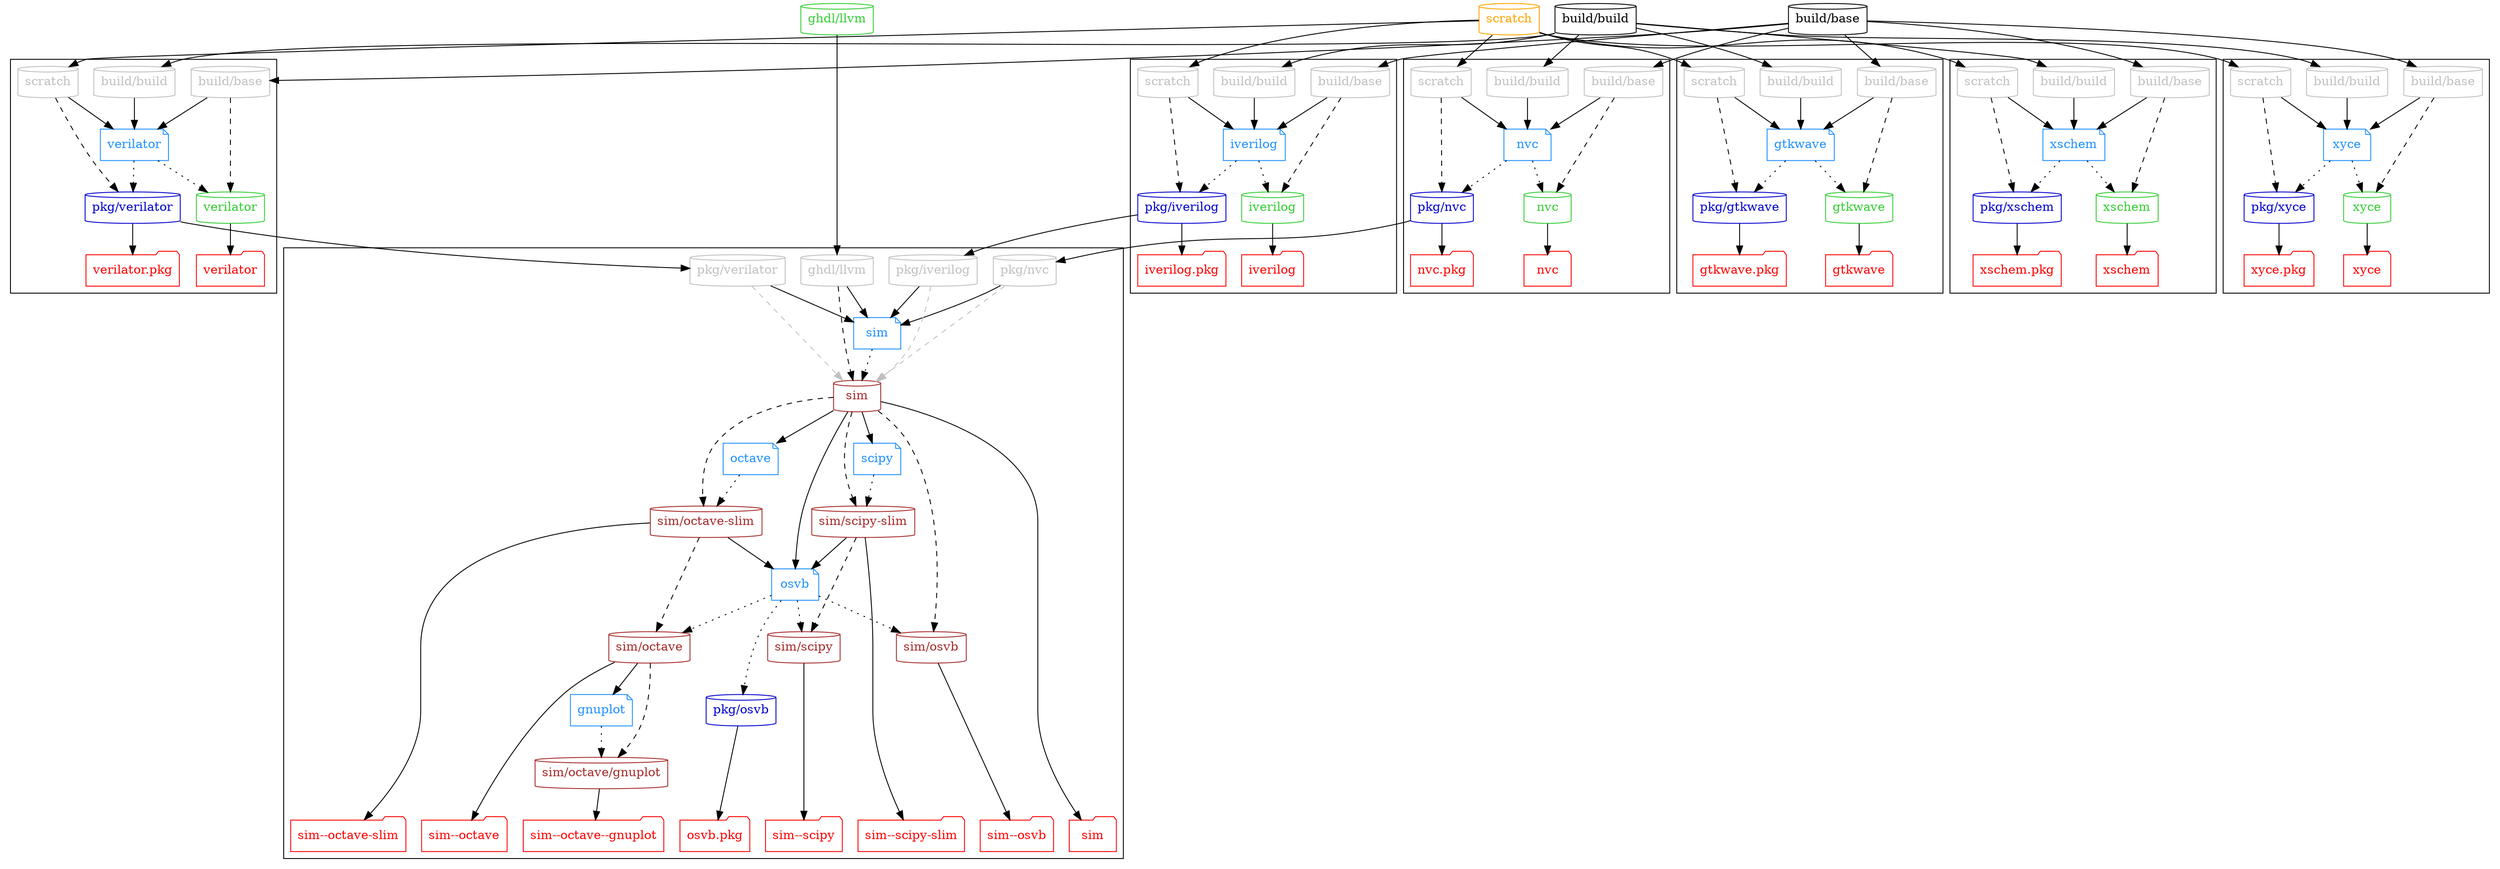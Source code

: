 # Authors:
#   Unai Martinez-Corral
#     <umartinezcorral@antmicro.com>
#     <unai.martinezcorral@ehu.eus>
#
# Copyright Unai Martinez-Corral
#
# Licensed under the Apache License, Version 2.0 (the "License");
# you may not use this file except in compliance with the License.
# You may obtain a copy of the License at
#
#     http://www.apache.org/licenses/LICENSE-2.0
#
# Unless required by applicable law or agreed to in writing, software
# distributed under the License is distributed on an "AS IS" BASIS,
# WITHOUT WARRANTIES OR CONDITIONS OF ANY KIND, either express or implied.
# See the License for the specific language governing permissions and
# limitations under the License.
#
# SPDX-License-Identifier: Apache-2.0

digraph G {

  #splines=polyline; #curved
  newrank=true;

  # Dockerfiles

  { node [shape=note, color=dodgerblue, fontcolor=dodgerblue]
    d_gtkwave   [label="gtkwave"];
    d_iverilog  [label="iverilog"];
    d_nvc       [label="nvc"];
    d_verilator [label="verilator"];
    d_sim       [label="sim"];
    d_octave    [label="octave"];
    d_gnuplot   [label="gnuplot"];
    d_scipy     [label="scipy"];
    d_osvb      [label="osvb"];
    d_xschem    [label="xschem"];
    d_xyce      [label="xyce"];
  }

  # Images

  { node [shape=cylinder]
    "build/build"
    "build/base"
    { node [color=limegreen, fontcolor=limegreen]
      "ghdl/llvm"
      "gtkwave"
      "iverilog"
      "nvc"
      "verilator"
      "xschem"
      "xyce"
    }
    { node [color=mediumblue, fontcolor=mediumblue]
      "pkg/gtkwave"
      "pkg/iverilog"
      "pkg/nvc"
      "pkg/verilator"
      "pkg/osvb"
      "pkg/xschem"
      "pkg/xyce"
    }
    { node [color=brown, fontcolor=brown]
      "sim"
      "sim/scipy-slim"
      "sim/scipy"
      "sim/octave-slim"
      "sim/octave"
      "sim/octave/gnuplot"
      "sim/osvb"
    }
  }

  # External images

  { node [shape=cylinder, color=orange, fontcolor=orange]
    "scratch"
  }

  { rank=same
    "build/build"
    "build/base"
    "scratch"
    "ghdl/llvm"
  }

  # Workflows

  subgraph cluster_gtkwave {
    { rank=same
      node [shape=cylinder, color=grey, fontcolor=grey]
      "p_gtkwave_build/build" [label="build/build"]
      "p_gtkwave_build/base" [label="build/base"]
      "p_gtkwave_scratch" [label="scratch"]
    }

    d_gtkwave -> {
      "gtkwave"
      "pkg/gtkwave"
     } [style=dotted];

    "t_gtkwave" [shape=folder, color=red, fontcolor=red, label="gtkwave"];
    "t_pkg/gtkwave" [shape=folder, color=red, fontcolor=red, label="gtkwave.pkg"];

    "gtkwave" -> "t_gtkwave";
    "pkg/gtkwave" -> "t_pkg/gtkwave";
  }

  subgraph cluster_iverilog {
    { rank=same
      node [shape=cylinder, color=grey, fontcolor=grey]
      "p_iverilog_build/build" [label="build/build"]
      "p_iverilog_build/base" [label="build/base"]
      "p_iverilog_scratch" [label="scratch"]
    }

    d_iverilog -> {
      "iverilog"
      "pkg/iverilog"
    } [style=dotted];

    {
      node [shape=folder, color=red, fontcolor=red]
      "t_iverilog" [label="iverilog"];
      "t_pkg/iverilog" [label="iverilog.pkg"];
    }

    "iverilog" -> "t_iverilog";
    "pkg/iverilog" -> "t_pkg/iverilog";
  }

  subgraph cluster_nvc {
    { rank=same
      node [shape=cylinder, color=grey, fontcolor=grey]
      "p_nvc_build/build" [label="build/build"]
      "p_nvc_build/base" [label="build/base"]
      "p_nvc_scratch" [label="scratch"]
    }

    d_nvc -> {
      "nvc"
      "pkg/nvc"
     } [style=dotted];

    "t_nvc" [shape=folder, color=red, fontcolor=red, label="nvc"];
    "t_pkg/nvc" [shape=folder, color=red, fontcolor=red, label="nvc.pkg"];

    "nvc" -> "t_nvc";
    "pkg/nvc" -> "t_pkg/nvc";
  }

  subgraph cluster_verilator {
    { rank=same
      node [shape=cylinder, color=grey, fontcolor=grey]
      "p_verilator_build/build" [label="build/build"]
      "p_verilator_build/base" [label="build/base"]
      "p_verilator_scratch" [label="scratch"]
    }

    d_verilator -> {
      "verilator"
      "pkg/verilator"
    } [style=dotted];

    {
      node [shape=folder, color=red, fontcolor=red]
      "t_verilator" [label="verilator"];
      "t_pkg/verilator" [label="verilator.pkg"];
    }

    "verilator" -> "t_verilator";
    "pkg/verilator" -> "t_pkg/verilator";
  }

  subgraph cluster_sim {
    { rank=same
      node [shape=cylinder, color=grey, fontcolor=grey]
      "p_sim_ghdl/llvm" [label="ghdl/llvm"]
      "p_sim_pkg/nvc" [label="pkg/nvc"]
      "p_sim_pkg/verilator" [label="pkg/verilator"]
      "p_sim_pkg/iverilog" [label="pkg/iverilog"]
    }

    d_sim -> "sim" [style=dotted];

    "sim" -> {
      d_osvb;
      d_scipy;
      d_octave;
    };

    d_osvb -> {
      "pkg/osvb"
      "sim/osvb"
      "sim/scipy"
      "sim/octave"
    } [style=dotted];

    d_scipy -> "sim/scipy-slim" [style=dotted];
    d_octave -> "sim/octave-slim" [style=dotted];
    d_gnuplot -> "sim/octave/gnuplot" [style=dotted];

    { rank=same
      node [shape=folder, color=red, fontcolor=red]
      "t_sim"                [label="sim"];
      "t_pkg/osvb"           [label="osvb.pkg"];
      "t_sim/osvb"           [label="sim--osvb"];
      "t_sim/scipy-slim"     [label="sim--scipy-slim"];
      "t_sim/scipy"          [label="sim--scipy"];
      "t_sim/octave-slim"    [label="sim--octave-slim"];
      "t_sim/octave"         [label="sim--octave"];
      "t_sim/octave/gnuplot" [label="sim--octave--gnuplot"];
    }

    "sim" -> "t_sim";
    "pkg/osvb" -> "t_pkg/osvb";
    "sim/osvb" -> "t_sim/osvb";
    "sim/scipy-slim" -> "t_sim/scipy-slim";
    "sim/scipy" -> "t_sim/scipy";
    "sim/octave-slim" -> "t_sim/octave-slim";
    "sim/octave" -> "t_sim/octave";
    "sim/octave/gnuplot" -> "t_sim/octave/gnuplot";
  }

  subgraph cluster_xschem {
    { rank=same
      node [shape=cylinder, color=grey, fontcolor=grey]
      "p_xschem_build/build" [label="build/build"]
      "p_xschem_build/base" [label="build/base"]
      "p_xschem_scratch" [label="scratch"]
    }

    d_xschem -> {
      "xschem"
      "pkg/xschem"
    } [style=dotted];

    {
      node [shape=folder, color=red, fontcolor=red]
      "t_xschem" [label="xschem"];
      "t_pkg/xschem" [label="xschem.pkg"];
    }

    "xschem" -> "t_xschem";
    "pkg/xschem" -> "t_pkg/xschem";
  }

  subgraph cluster_xyce {
    { rank=same
      node [shape=cylinder, color=grey, fontcolor=grey]
      "p_xyce_build/build" [label="build/build"]
      "p_xyce_build/base" [label="build/base"]
      "p_xyce_scratch" [label="scratch"]
    }

    d_xyce -> {
      "xyce"
      "pkg/xyce"
    } [style=dotted];

    {
      node [shape=folder, color=red, fontcolor=red]
      "t_xyce" [label="xyce"];
      "t_pkg/xyce" [label="xyce.pkg"];
    }

    "xyce" -> "t_xyce";
    "pkg/xyce" -> "t_pkg/xyce";
  }

  # Dockerfile dependencies

  "build/build" -> "p_gtkwave_build/build" -> d_gtkwave;
  "build/base" -> "p_gtkwave_build/base" -> d_gtkwave;
  "scratch" -> "p_gtkwave_scratch" -> d_gtkwave;

  "build/build" -> "p_iverilog_build/build" -> d_iverilog;
  "build/base" -> "p_iverilog_build/base" -> d_iverilog;
  "scratch" -> "p_iverilog_scratch" -> d_iverilog;

  "build/build" -> "p_nvc_build/build" -> d_nvc;
  "build/base" -> "p_nvc_build/base" -> d_nvc;
  "scratch" -> "p_nvc_scratch" -> d_nvc;

  "build/build" -> "p_verilator_build/build" -> d_verilator;
  "build/base" -> "p_verilator_build/base" -> d_verilator;
  "scratch" -> "p_verilator_scratch" -> d_verilator;

  "build/build" -> "p_xschem_build/build" -> d_xschem;
  "build/base" -> "p_xschem_build/base" -> d_xschem;
  "scratch" -> "p_xschem_scratch" -> d_xschem;

  "build/build" -> "p_xyce_build/build" -> d_xyce;
  "build/base" -> "p_xyce_build/base" -> d_xyce;
  "scratch" -> "p_xyce_scratch" -> d_xyce;

  "ghdl/llvm" -> "p_sim_ghdl/llvm" -> d_sim;
  "pkg/nvc" -> "p_sim_pkg/nvc" -> d_sim;
  "pkg/verilator" -> "p_sim_pkg/verilator" -> d_sim;
  "pkg/iverilog" -> "p_sim_pkg/iverilog" -> d_sim;

   {
     "sim/scipy-slim"
     "sim/octave-slim"
   } -> d_osvb;

   "sim/octave" -> d_gnuplot;

  # Image dependencies

  { edge [style=dashed]
    "p_gtkwave_build/base" -> "gtkwave";
    "p_gtkwave_scratch" -> "pkg/gtkwave";

    "p_iverilog_build/base" -> "iverilog";
    "p_iverilog_scratch" -> "pkg/iverilog";

    "p_nvc_build/base" -> "nvc";
    "p_nvc_scratch" -> "pkg/nvc";

    "p_verilator_build/base" -> "verilator";
    "p_verilator_scratch" -> "pkg/verilator";

    "p_xschem_build/base" -> "xschem";
    "p_xschem_scratch" -> "pkg/xschem";

    "p_xyce_build/base" -> "xyce";
    "p_xyce_scratch" -> "pkg/xyce";

    "p_sim_ghdl/llvm" -> "sim" -> {
      "sim/osvb"
      "sim/scipy-slim"
      "sim/octave-slim"
    };

    "sim/scipy-slim" -> "sim/scipy";
    "sim/octave-slim" -> "sim/octave" -> "sim/octave/gnuplot";
  }

  { edge [style=dashed, color=grey]
    "p_sim_pkg/nvc" -> "sim";
    "p_sim_pkg/verilator" -> "sim";
    "p_sim_pkg/iverilog" -> "sim";
  }

}
